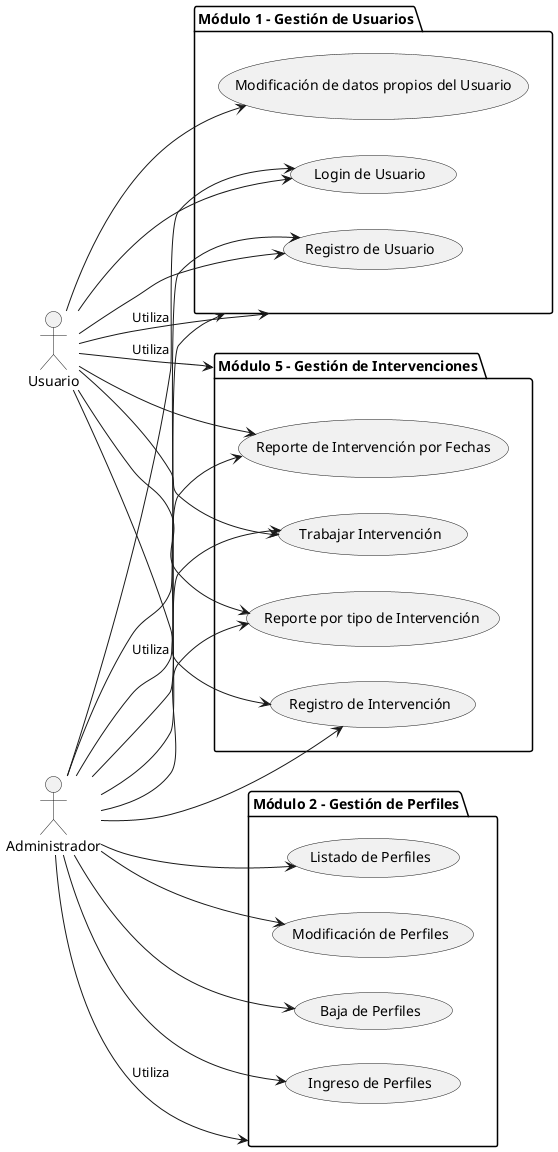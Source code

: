 @startuml
'https://plantuml.com/sequence-diagram
left to right direction
actor Usuario as U
actor Administrador as A

package "Módulo 1 - Gestión de Usuarios" {
  usecase "Registro de Usuario" as CU1
  usecase "Login de Usuario" as CU2
  usecase "Modificación de datos propios del Usuario" as CU3

  U --> CU1
  U --> CU2
  U --> CU3
  A --> CU1
  A --> CU2
}

package "Módulo 2 - Gestión de Perfiles" {
  usecase "Ingreso de Perfiles" as CU4
  usecase "Listado de Perfiles" as CU5
  usecase "Modificación de Perfiles" as CU6
  usecase "Baja de Perfiles" as CU7

  A --> CU4
  A --> CU5
  A --> CU6
  A --> CU7
}

package "Módulo 5 - Gestión de Intervenciones" {
  usecase "Registro de Intervención" as CU8
  usecase "Trabajar Intervención" as CU9
  usecase "Reporte de Intervención por Fechas" as CU10
  usecase "Reporte por tipo de Intervención" as CU11

  U --> CU8
  U --> CU9
  U --> CU10
  U --> CU11
  A --> CU8
  A --> CU9
  A --> CU10
  A --> CU11
}

U --> "Módulo 1 - Gestión de Usuarios" : Utiliza
A --> "Módulo 1 - Gestión de Usuarios" : Utiliza
A --> "Módulo 2 - Gestión de Perfiles" : Utiliza
U --> "Módulo 5 - Gestión de Intervenciones" : Utiliza

@enduml

@startuml
left to right direction
actor Usuario as U
actor Administrador as A

package "Módulo 6 - Gestión de Equipos" {
  usecase "Ingreso de Equipo" as CU12
  usecase "Baja de Equipo" as CU13
  usecase "Modificación de Equipo" as CU14
  usecase "Reporte de Equipo" as CU15

  U --> CU12
  A --> CU12
  A --> CU13
  A --> CU14
  U --> CU14
  A --> CU15
}

U --> "Módulo 6 - Gestión de Equipos" : Utiliza
A --> "Módulo 6 - Gestión de Equipos" : Utiliza

@enduml
@startuml
left to right direction

actor Usuario as U
actor Administrador as A

package "Módulo 7 - Gestión de Ubicaciones" {
  usecase "Ingreso de Ubicaciones" as CU16
  usecase "Modificación de Ubicaciones" as CU17
  usecase "Baja de Ubicaciones" as CU18
  usecase "Movimiento de Equipo" as CU19
  usecase "Listado de Movimiento de Equipo" as CU20

  U --> CU16
  U --> CU17
  U --> CU18
  U --> CU19
  U --> CU20
  A --> CU16
  A --> CU17
  A --> CU18
  A --> CU19
  A --> CU20
}

U --> "Módulo 7 - Gestión de Ubicaciones" : Utiliza
A --> "Módulo 7 - Gestión de Ubicaciones" : Utiliza

@enduml

@startuml
left to right direction
actor Usuario as U
actor Administrador as A

package "Módulo 14 - Gestión de Tipo de Intervención" {
  usecase "Ingreso de Tipo de Intervención" as CU21
  usecase "Listado de Tipo de Intervención" as CU22
  usecase "Modificación de Tipo de Intervención" as CU23
  usecase "Baja de Tipo de Intervención" as CU24

  U --> CU21
  A --> CU21
  A --> CU22
  U --> CU22
  A --> CU23
  U --> CU23
  A --> CU24
  U --> CU24
}

U --> "Módulo 14 - Gestión de Tipo de Intervención" : Utiliza
A --> "Módulo 14 - Gestión de Tipo de Intervención" : Utiliza

@enduml


